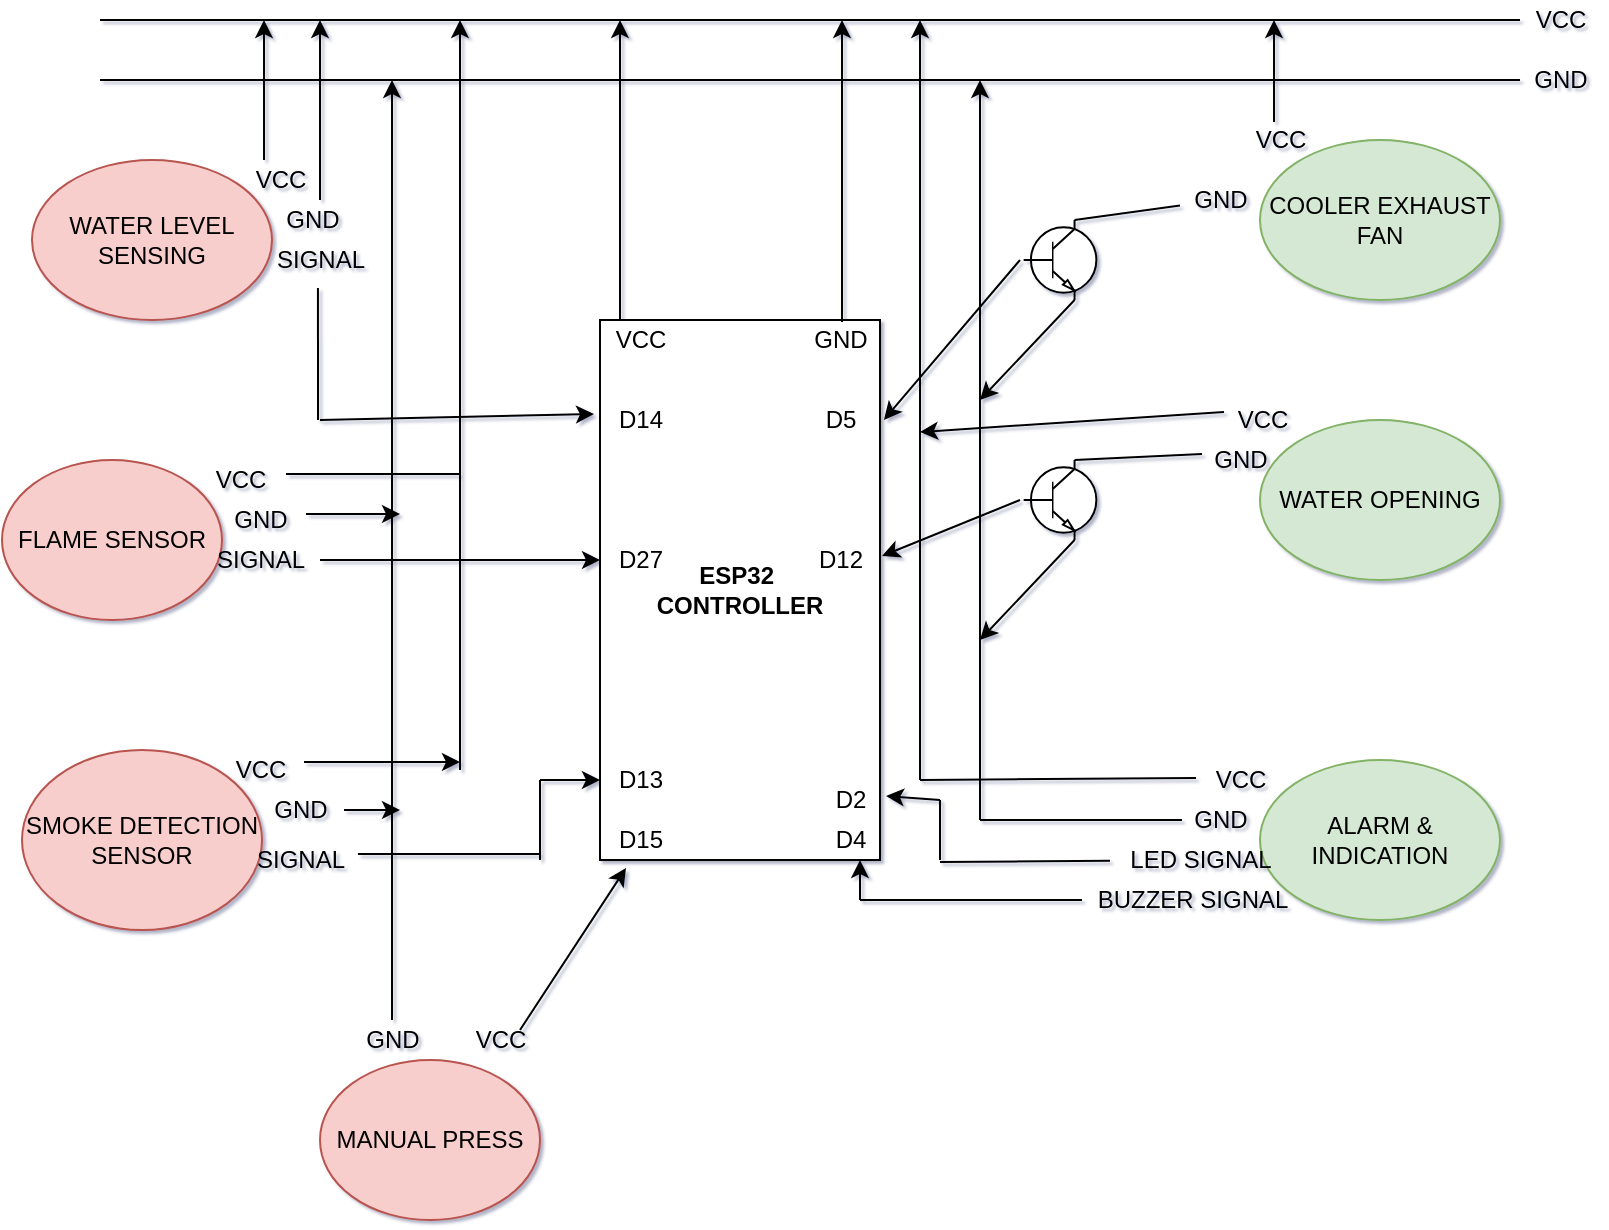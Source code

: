 <mxfile version="13.6.2" type="device"><diagram id="y9RbU2tqQ9xy4KApZPrT" name="Page-1"><mxGraphModel dx="1108" dy="510" grid="1" gridSize="10" guides="1" tooltips="1" connect="1" arrows="1" fold="1" page="1" pageScale="1" pageWidth="1654" pageHeight="2336" background="none" math="0" shadow="1"><root><mxCell id="0"/><mxCell id="1" parent="0"/><mxCell id="jWsToZQpG1opgOcmymkE-47" value="WATER LEVEL SENSING" style="ellipse;whiteSpace=wrap;html=1;fillColor=#f8cecc;strokeColor=#b85450;" parent="1" vertex="1"><mxGeometry x="66" y="80" width="120" height="80" as="geometry"/></mxCell><mxCell id="jWsToZQpG1opgOcmymkE-49" value="FLAME SENSOR" style="ellipse;whiteSpace=wrap;html=1;fillColor=#f8cecc;strokeColor=#b85450;" parent="1" vertex="1"><mxGeometry x="51" y="230" width="110" height="80" as="geometry"/></mxCell><mxCell id="jWsToZQpG1opgOcmymkE-53" value="SMOKE DETECTION SENSOR" style="ellipse;whiteSpace=wrap;html=1;fillColor=#f8cecc;strokeColor=#b85450;" parent="1" vertex="1"><mxGeometry x="61" y="375" width="120" height="90" as="geometry"/></mxCell><mxCell id="jWsToZQpG1opgOcmymkE-55" value="MANUAL PRESS" style="ellipse;whiteSpace=wrap;html=1;fillColor=#f8cecc;strokeColor=#b85450;" parent="1" vertex="1"><mxGeometry x="210" y="530" width="110" height="80" as="geometry"/></mxCell><mxCell id="jWsToZQpG1opgOcmymkE-61" value="COOLER EXHAUST FAN" style="ellipse;whiteSpace=wrap;html=1;fillColor=#d5e8d4;strokeColor=#82b366;" parent="1" vertex="1"><mxGeometry x="680" y="70" width="120" height="80" as="geometry"/></mxCell><mxCell id="jWsToZQpG1opgOcmymkE-63" value="WATER OPENING" style="ellipse;whiteSpace=wrap;html=1;fillColor=#d5e8d4;strokeColor=#82b366;" parent="1" vertex="1"><mxGeometry x="680" y="210" width="120" height="80" as="geometry"/></mxCell><mxCell id="jWsToZQpG1opgOcmymkE-64" value="ALARM &amp;amp; INDICATION" style="ellipse;whiteSpace=wrap;html=1;fillColor=#d5e8d4;strokeColor=#82b366;" parent="1" vertex="1"><mxGeometry x="680" y="380" width="120" height="80" as="geometry"/></mxCell><mxCell id="SgYtdHvzWk1J1E_HxoIC-2" value="&lt;b&gt;ESP32&amp;nbsp;&lt;br&gt;CONTROLLER&lt;/b&gt;" style="rounded=0;whiteSpace=wrap;html=1;" vertex="1" parent="1"><mxGeometry x="350" y="160" width="140" height="270" as="geometry"/></mxCell><mxCell id="SgYtdHvzWk1J1E_HxoIC-3" value="VCC" style="text;html=1;align=center;verticalAlign=middle;resizable=0;points=[];autosize=1;" vertex="1" parent="1"><mxGeometry x="350" y="160" width="40" height="20" as="geometry"/></mxCell><mxCell id="SgYtdHvzWk1J1E_HxoIC-4" value="GND" style="text;html=1;align=center;verticalAlign=middle;resizable=0;points=[];autosize=1;" vertex="1" parent="1"><mxGeometry x="450" y="160" width="40" height="20" as="geometry"/></mxCell><mxCell id="SgYtdHvzWk1J1E_HxoIC-9" value="D27" style="text;html=1;align=center;verticalAlign=middle;resizable=0;points=[];autosize=1;" vertex="1" parent="1"><mxGeometry x="350" y="270" width="40" height="20" as="geometry"/></mxCell><mxCell id="SgYtdHvzWk1J1E_HxoIC-10" value="D13" style="text;html=1;align=center;verticalAlign=middle;resizable=0;points=[];autosize=1;" vertex="1" parent="1"><mxGeometry x="350" y="380" width="40" height="20" as="geometry"/></mxCell><mxCell id="SgYtdHvzWk1J1E_HxoIC-11" value="D15" style="text;html=1;align=center;verticalAlign=middle;resizable=0;points=[];autosize=1;" vertex="1" parent="1"><mxGeometry x="350" y="410" width="40" height="20" as="geometry"/></mxCell><mxCell id="SgYtdHvzWk1J1E_HxoIC-12" value="D14" style="text;html=1;align=center;verticalAlign=middle;resizable=0;points=[];autosize=1;" vertex="1" parent="1"><mxGeometry x="350" y="200" width="40" height="20" as="geometry"/></mxCell><mxCell id="SgYtdHvzWk1J1E_HxoIC-13" value="D4" style="text;html=1;align=center;verticalAlign=middle;resizable=0;points=[];autosize=1;" vertex="1" parent="1"><mxGeometry x="460" y="410" width="30" height="20" as="geometry"/></mxCell><mxCell id="SgYtdHvzWk1J1E_HxoIC-14" value="D2" style="text;html=1;align=center;verticalAlign=middle;resizable=0;points=[];autosize=1;" vertex="1" parent="1"><mxGeometry x="460" y="390" width="30" height="20" as="geometry"/></mxCell><mxCell id="SgYtdHvzWk1J1E_HxoIC-15" value="D5" style="text;html=1;align=center;verticalAlign=middle;resizable=0;points=[];autosize=1;" vertex="1" parent="1"><mxGeometry x="455" y="200" width="30" height="20" as="geometry"/></mxCell><mxCell id="SgYtdHvzWk1J1E_HxoIC-16" value="D12" style="text;html=1;align=center;verticalAlign=middle;resizable=0;points=[];autosize=1;" vertex="1" parent="1"><mxGeometry x="450" y="270" width="40" height="20" as="geometry"/></mxCell><mxCell id="SgYtdHvzWk1J1E_HxoIC-17" value="VCC" style="text;html=1;align=center;verticalAlign=middle;resizable=0;points=[];autosize=1;" vertex="1" parent="1"><mxGeometry x="650" y="380" width="40" height="20" as="geometry"/></mxCell><mxCell id="SgYtdHvzWk1J1E_HxoIC-18" value="GND" style="text;html=1;align=center;verticalAlign=middle;resizable=0;points=[];autosize=1;" vertex="1" parent="1"><mxGeometry x="640" y="400" width="40" height="20" as="geometry"/></mxCell><mxCell id="SgYtdHvzWk1J1E_HxoIC-19" value="VCC" style="text;html=1;align=center;verticalAlign=middle;resizable=0;points=[];autosize=1;" vertex="1" parent="1"><mxGeometry x="150" y="230" width="40" height="20" as="geometry"/></mxCell><mxCell id="SgYtdHvzWk1J1E_HxoIC-20" value="GND" style="text;html=1;align=center;verticalAlign=middle;resizable=0;points=[];autosize=1;" vertex="1" parent="1"><mxGeometry x="160" y="250" width="40" height="20" as="geometry"/></mxCell><mxCell id="SgYtdHvzWk1J1E_HxoIC-21" value="VCC" style="text;html=1;align=center;verticalAlign=middle;resizable=0;points=[];autosize=1;" vertex="1" parent="1"><mxGeometry x="160" y="375" width="40" height="20" as="geometry"/></mxCell><mxCell id="SgYtdHvzWk1J1E_HxoIC-22" value="GND" style="text;html=1;align=center;verticalAlign=middle;resizable=0;points=[];autosize=1;" vertex="1" parent="1"><mxGeometry x="180" y="395" width="40" height="20" as="geometry"/></mxCell><mxCell id="SgYtdHvzWk1J1E_HxoIC-23" value="VCC" style="text;html=1;align=center;verticalAlign=middle;resizable=0;points=[];autosize=1;" vertex="1" parent="1"><mxGeometry x="170" y="80" width="40" height="20" as="geometry"/></mxCell><mxCell id="SgYtdHvzWk1J1E_HxoIC-24" value="GND" style="text;html=1;align=center;verticalAlign=middle;resizable=0;points=[];autosize=1;" vertex="1" parent="1"><mxGeometry x="186" y="100" width="40" height="20" as="geometry"/></mxCell><mxCell id="SgYtdHvzWk1J1E_HxoIC-44" value="SIGNAL" style="text;html=1;align=center;verticalAlign=middle;resizable=0;points=[];autosize=1;" vertex="1" parent="1"><mxGeometry x="180" y="120" width="60" height="20" as="geometry"/></mxCell><mxCell id="SgYtdHvzWk1J1E_HxoIC-45" value="SIGNAL" style="text;html=1;align=center;verticalAlign=middle;resizable=0;points=[];autosize=1;" vertex="1" parent="1"><mxGeometry x="150" y="270" width="60" height="20" as="geometry"/></mxCell><mxCell id="SgYtdHvzWk1J1E_HxoIC-46" value="SIGNAL" style="text;html=1;align=center;verticalAlign=middle;resizable=0;points=[];autosize=1;" vertex="1" parent="1"><mxGeometry x="170" y="420" width="60" height="20" as="geometry"/></mxCell><mxCell id="SgYtdHvzWk1J1E_HxoIC-47" value="" style="verticalLabelPosition=bottom;shadow=0;dashed=0;align=center;html=1;verticalAlign=top;shape=mxgraph.electrical.transistors.npn_transistor_1;startSize=0;" vertex="1" parent="1"><mxGeometry x="560" y="110" width="40" height="40" as="geometry"/></mxCell><mxCell id="SgYtdHvzWk1J1E_HxoIC-48" value="" style="verticalLabelPosition=bottom;shadow=0;dashed=0;align=center;html=1;verticalAlign=top;shape=mxgraph.electrical.transistors.npn_transistor_1;startSize=0;" vertex="1" parent="1"><mxGeometry x="560" y="230" width="40" height="40" as="geometry"/></mxCell><mxCell id="SgYtdHvzWk1J1E_HxoIC-49" value="LED SIGNAL" style="text;html=1;align=center;verticalAlign=middle;resizable=0;points=[];autosize=1;" vertex="1" parent="1"><mxGeometry x="605" y="420" width="90" height="20" as="geometry"/></mxCell><mxCell id="SgYtdHvzWk1J1E_HxoIC-53" value="VCC" style="text;html=1;align=center;verticalAlign=middle;resizable=0;points=[];autosize=1;" vertex="1" parent="1"><mxGeometry x="661" y="200" width="40" height="20" as="geometry"/></mxCell><mxCell id="SgYtdHvzWk1J1E_HxoIC-54" value="GND" style="text;html=1;align=center;verticalAlign=middle;resizable=0;points=[];autosize=1;" vertex="1" parent="1"><mxGeometry x="650" y="220" width="40" height="20" as="geometry"/></mxCell><mxCell id="SgYtdHvzWk1J1E_HxoIC-55" value="BUZZER SIGNAL" style="text;html=1;align=center;verticalAlign=middle;resizable=0;points=[];autosize=1;" vertex="1" parent="1"><mxGeometry x="591" y="440" width="110" height="20" as="geometry"/></mxCell><mxCell id="SgYtdHvzWk1J1E_HxoIC-56" value="VCC" style="text;html=1;align=center;verticalAlign=middle;resizable=0;points=[];autosize=1;" vertex="1" parent="1"><mxGeometry x="280" y="510" width="40" height="20" as="geometry"/></mxCell><mxCell id="SgYtdHvzWk1J1E_HxoIC-57" value="GND" style="text;html=1;align=center;verticalAlign=middle;resizable=0;points=[];autosize=1;" vertex="1" parent="1"><mxGeometry x="226" y="510" width="40" height="20" as="geometry"/></mxCell><mxCell id="SgYtdHvzWk1J1E_HxoIC-59" value="" style="endArrow=classic;html=1;entryX=0.325;entryY=1.2;entryDx=0;entryDy=0;entryPerimeter=0;" edge="1" parent="1" target="SgYtdHvzWk1J1E_HxoIC-11"><mxGeometry width="50" height="50" relative="1" as="geometry"><mxPoint x="310" y="515" as="sourcePoint"/><mxPoint x="360" y="465" as="targetPoint"/></mxGeometry></mxCell><mxCell id="SgYtdHvzWk1J1E_HxoIC-63" value="" style="endArrow=none;html=1;" edge="1" parent="1"><mxGeometry width="50" height="50" relative="1" as="geometry"><mxPoint x="100" y="10" as="sourcePoint"/><mxPoint x="810" y="10" as="targetPoint"/></mxGeometry></mxCell><mxCell id="SgYtdHvzWk1J1E_HxoIC-64" value="VCC" style="text;html=1;align=center;verticalAlign=middle;resizable=0;points=[];autosize=1;" vertex="1" parent="1"><mxGeometry x="810" width="40" height="20" as="geometry"/></mxCell><mxCell id="SgYtdHvzWk1J1E_HxoIC-65" value="" style="endArrow=none;html=1;" edge="1" parent="1"><mxGeometry width="50" height="50" relative="1" as="geometry"><mxPoint x="100" y="40" as="sourcePoint"/><mxPoint x="810" y="40" as="targetPoint"/></mxGeometry></mxCell><mxCell id="SgYtdHvzWk1J1E_HxoIC-66" value="GND" style="text;html=1;align=center;verticalAlign=middle;resizable=0;points=[];autosize=1;" vertex="1" parent="1"><mxGeometry x="810" y="30" width="40" height="20" as="geometry"/></mxCell><mxCell id="SgYtdHvzWk1J1E_HxoIC-68" value="" style="endArrow=classic;html=1;exitX=0.25;exitY=0;exitDx=0;exitDy=0;exitPerimeter=0;" edge="1" parent="1" source="SgYtdHvzWk1J1E_HxoIC-3"><mxGeometry width="50" height="50" relative="1" as="geometry"><mxPoint x="350" y="140" as="sourcePoint"/><mxPoint x="360" y="10" as="targetPoint"/></mxGeometry></mxCell><mxCell id="SgYtdHvzWk1J1E_HxoIC-69" value="" style="endArrow=classic;html=1;exitX=0.525;exitY=0.05;exitDx=0;exitDy=0;exitPerimeter=0;" edge="1" parent="1" source="SgYtdHvzWk1J1E_HxoIC-4"><mxGeometry width="50" height="50" relative="1" as="geometry"><mxPoint x="370" y="130" as="sourcePoint"/><mxPoint x="471" y="10" as="targetPoint"/></mxGeometry></mxCell><mxCell id="SgYtdHvzWk1J1E_HxoIC-70" value="" style="endArrow=classic;html=1;exitX=0.3;exitY=0;exitDx=0;exitDy=0;exitPerimeter=0;" edge="1" parent="1" source="SgYtdHvzWk1J1E_HxoIC-23"><mxGeometry width="50" height="50" relative="1" as="geometry"><mxPoint x="170" y="80" as="sourcePoint"/><mxPoint x="182" y="10" as="targetPoint"/></mxGeometry></mxCell><mxCell id="SgYtdHvzWk1J1E_HxoIC-71" value="" style="endArrow=classic;html=1;" edge="1" parent="1"><mxGeometry width="50" height="50" relative="1" as="geometry"><mxPoint x="210" y="100" as="sourcePoint"/><mxPoint x="210" y="10" as="targetPoint"/></mxGeometry></mxCell><mxCell id="SgYtdHvzWk1J1E_HxoIC-72" value="" style="endArrow=classic;html=1;exitX=0.5;exitY=0;exitDx=0;exitDy=0;exitPerimeter=0;" edge="1" parent="1" source="SgYtdHvzWk1J1E_HxoIC-57"><mxGeometry width="50" height="50" relative="1" as="geometry"><mxPoint x="250" y="390" as="sourcePoint"/><mxPoint x="246" y="40" as="targetPoint"/></mxGeometry></mxCell><mxCell id="SgYtdHvzWk1J1E_HxoIC-73" value="" style="endArrow=classic;html=1;exitX=1.075;exitY=0.35;exitDx=0;exitDy=0;exitPerimeter=0;" edge="1" parent="1" source="SgYtdHvzWk1J1E_HxoIC-20"><mxGeometry width="50" height="50" relative="1" as="geometry"><mxPoint x="210" y="260" as="sourcePoint"/><mxPoint x="250" y="257" as="targetPoint"/></mxGeometry></mxCell><mxCell id="SgYtdHvzWk1J1E_HxoIC-74" value="" style="endArrow=classic;html=1;exitX=1.05;exitY=0.5;exitDx=0;exitDy=0;exitPerimeter=0;" edge="1" parent="1" source="SgYtdHvzWk1J1E_HxoIC-22"><mxGeometry width="50" height="50" relative="1" as="geometry"><mxPoint x="200" y="360" as="sourcePoint"/><mxPoint x="250" y="405" as="targetPoint"/></mxGeometry></mxCell><mxCell id="SgYtdHvzWk1J1E_HxoIC-75" value="" style="endArrow=classic;html=1;" edge="1" parent="1"><mxGeometry width="50" height="50" relative="1" as="geometry"><mxPoint x="280" y="240" as="sourcePoint"/><mxPoint x="280" y="10" as="targetPoint"/></mxGeometry></mxCell><mxCell id="SgYtdHvzWk1J1E_HxoIC-76" value="" style="endArrow=none;html=1;exitX=1.075;exitY=0.35;exitDx=0;exitDy=0;exitPerimeter=0;" edge="1" parent="1" source="SgYtdHvzWk1J1E_HxoIC-19"><mxGeometry width="50" height="50" relative="1" as="geometry"><mxPoint x="200" y="240" as="sourcePoint"/><mxPoint x="280" y="237" as="targetPoint"/></mxGeometry></mxCell><mxCell id="SgYtdHvzWk1J1E_HxoIC-77" value="" style="endArrow=none;html=1;" edge="1" parent="1"><mxGeometry width="50" height="50" relative="1" as="geometry"><mxPoint x="280" y="385" as="sourcePoint"/><mxPoint x="280" y="240" as="targetPoint"/></mxGeometry></mxCell><mxCell id="SgYtdHvzWk1J1E_HxoIC-78" value="" style="endArrow=classic;html=1;exitX=1.05;exitY=0.3;exitDx=0;exitDy=0;exitPerimeter=0;" edge="1" parent="1" source="SgYtdHvzWk1J1E_HxoIC-21"><mxGeometry width="50" height="50" relative="1" as="geometry"><mxPoint x="220" y="380" as="sourcePoint"/><mxPoint x="280" y="381" as="targetPoint"/></mxGeometry></mxCell><mxCell id="SgYtdHvzWk1J1E_HxoIC-79" value="" style="endArrow=none;html=1;exitX=0.983;exitY=0.35;exitDx=0;exitDy=0;exitPerimeter=0;" edge="1" parent="1" source="SgYtdHvzWk1J1E_HxoIC-46"><mxGeometry width="50" height="50" relative="1" as="geometry"><mxPoint x="260" y="450" as="sourcePoint"/><mxPoint x="320" y="427" as="targetPoint"/></mxGeometry></mxCell><mxCell id="SgYtdHvzWk1J1E_HxoIC-80" value="" style="endArrow=none;html=1;" edge="1" parent="1"><mxGeometry width="50" height="50" relative="1" as="geometry"><mxPoint x="320" y="430" as="sourcePoint"/><mxPoint x="320" y="390" as="targetPoint"/></mxGeometry></mxCell><mxCell id="SgYtdHvzWk1J1E_HxoIC-81" value="" style="endArrow=classic;html=1;" edge="1" parent="1" target="SgYtdHvzWk1J1E_HxoIC-10"><mxGeometry width="50" height="50" relative="1" as="geometry"><mxPoint x="320" y="390" as="sourcePoint"/><mxPoint x="360" y="330" as="targetPoint"/></mxGeometry></mxCell><mxCell id="SgYtdHvzWk1J1E_HxoIC-82" value="" style="endArrow=classic;html=1;exitX=1;exitY=0.5;exitDx=0;exitDy=0;exitPerimeter=0;" edge="1" parent="1" source="SgYtdHvzWk1J1E_HxoIC-45" target="SgYtdHvzWk1J1E_HxoIC-9"><mxGeometry width="50" height="50" relative="1" as="geometry"><mxPoint x="300" y="290" as="sourcePoint"/><mxPoint x="350" y="240" as="targetPoint"/></mxGeometry></mxCell><mxCell id="SgYtdHvzWk1J1E_HxoIC-83" value="" style="endArrow=none;html=1;entryX=0.483;entryY=1.2;entryDx=0;entryDy=0;entryPerimeter=0;" edge="1" parent="1" target="SgYtdHvzWk1J1E_HxoIC-44"><mxGeometry width="50" height="50" relative="1" as="geometry"><mxPoint x="209" y="210" as="sourcePoint"/><mxPoint x="240" y="140" as="targetPoint"/></mxGeometry></mxCell><mxCell id="SgYtdHvzWk1J1E_HxoIC-84" value="" style="endArrow=classic;html=1;" edge="1" parent="1"><mxGeometry width="50" height="50" relative="1" as="geometry"><mxPoint x="210" y="210" as="sourcePoint"/><mxPoint x="347" y="207" as="targetPoint"/></mxGeometry></mxCell><mxCell id="SgYtdHvzWk1J1E_HxoIC-85" value="" style="endArrow=classic;html=1;" edge="1" parent="1"><mxGeometry width="50" height="50" relative="1" as="geometry"><mxPoint x="540" y="410" as="sourcePoint"/><mxPoint x="540" y="40" as="targetPoint"/></mxGeometry></mxCell><mxCell id="SgYtdHvzWk1J1E_HxoIC-86" value="" style="endArrow=classic;html=1;" edge="1" parent="1"><mxGeometry width="50" height="50" relative="1" as="geometry"><mxPoint x="510" y="390" as="sourcePoint"/><mxPoint x="510" y="10" as="targetPoint"/></mxGeometry></mxCell><mxCell id="SgYtdHvzWk1J1E_HxoIC-88" value="" style="endArrow=classic;html=1;" edge="1" parent="1"><mxGeometry width="50" height="50" relative="1" as="geometry"><mxPoint x="480" y="450" as="sourcePoint"/><mxPoint x="480" y="430" as="targetPoint"/></mxGeometry></mxCell><mxCell id="SgYtdHvzWk1J1E_HxoIC-91" value="" style="endArrow=none;html=1;" edge="1" parent="1" target="SgYtdHvzWk1J1E_HxoIC-55"><mxGeometry width="50" height="50" relative="1" as="geometry"><mxPoint x="480" y="450" as="sourcePoint"/><mxPoint x="550" y="420" as="targetPoint"/></mxGeometry></mxCell><mxCell id="SgYtdHvzWk1J1E_HxoIC-92" value="" style="endArrow=none;html=1;entryX=-0.05;entryY=0.45;entryDx=0;entryDy=0;entryPerimeter=0;" edge="1" parent="1" target="SgYtdHvzWk1J1E_HxoIC-17"><mxGeometry width="50" height="50" relative="1" as="geometry"><mxPoint x="510" y="390" as="sourcePoint"/><mxPoint x="620" y="350" as="targetPoint"/></mxGeometry></mxCell><mxCell id="SgYtdHvzWk1J1E_HxoIC-93" value="" style="endArrow=none;html=1;entryX=0.025;entryY=0.5;entryDx=0;entryDy=0;entryPerimeter=0;" edge="1" parent="1" target="SgYtdHvzWk1J1E_HxoIC-18"><mxGeometry width="50" height="50" relative="1" as="geometry"><mxPoint x="540" y="410" as="sourcePoint"/><mxPoint x="610" y="400" as="targetPoint"/></mxGeometry></mxCell><mxCell id="SgYtdHvzWk1J1E_HxoIC-96" value="" style="endArrow=none;html=1;" edge="1" parent="1"><mxGeometry width="50" height="50" relative="1" as="geometry"><mxPoint x="520" y="400" as="sourcePoint"/><mxPoint x="520" y="430" as="targetPoint"/></mxGeometry></mxCell><mxCell id="SgYtdHvzWk1J1E_HxoIC-97" value="" style="endArrow=none;html=1;" edge="1" parent="1" target="SgYtdHvzWk1J1E_HxoIC-49"><mxGeometry width="50" height="50" relative="1" as="geometry"><mxPoint x="520" y="431" as="sourcePoint"/><mxPoint x="530" y="410" as="targetPoint"/></mxGeometry></mxCell><mxCell id="SgYtdHvzWk1J1E_HxoIC-98" value="" style="endArrow=classic;html=1;" edge="1" parent="1"><mxGeometry width="50" height="50" relative="1" as="geometry"><mxPoint x="520" y="400" as="sourcePoint"/><mxPoint x="493" y="398" as="targetPoint"/></mxGeometry></mxCell><mxCell id="SgYtdHvzWk1J1E_HxoIC-99" value="" style="endArrow=classic;html=1;exitX=0.7;exitY=1;exitDx=0;exitDy=0;exitPerimeter=0;" edge="1" parent="1" source="SgYtdHvzWk1J1E_HxoIC-47"><mxGeometry width="50" height="50" relative="1" as="geometry"><mxPoint x="580" y="200" as="sourcePoint"/><mxPoint x="540" y="200" as="targetPoint"/></mxGeometry></mxCell><mxCell id="SgYtdHvzWk1J1E_HxoIC-100" value="" style="endArrow=classic;html=1;exitX=0.7;exitY=1;exitDx=0;exitDy=0;exitPerimeter=0;" edge="1" parent="1" source="SgYtdHvzWk1J1E_HxoIC-48"><mxGeometry width="50" height="50" relative="1" as="geometry"><mxPoint x="580" y="320" as="sourcePoint"/><mxPoint x="540" y="320" as="targetPoint"/></mxGeometry></mxCell><mxCell id="SgYtdHvzWk1J1E_HxoIC-101" value="VCC" style="text;html=1;align=center;verticalAlign=middle;resizable=0;points=[];autosize=1;" vertex="1" parent="1"><mxGeometry x="670" y="60" width="40" height="20" as="geometry"/></mxCell><mxCell id="SgYtdHvzWk1J1E_HxoIC-102" value="GND" style="text;html=1;align=center;verticalAlign=middle;resizable=0;points=[];autosize=1;" vertex="1" parent="1"><mxGeometry x="640" y="90" width="40" height="20" as="geometry"/></mxCell><mxCell id="SgYtdHvzWk1J1E_HxoIC-103" value="" style="endArrow=classic;html=1;exitX=0.025;exitY=0.3;exitDx=0;exitDy=0;exitPerimeter=0;" edge="1" parent="1" source="SgYtdHvzWk1J1E_HxoIC-53"><mxGeometry width="50" height="50" relative="1" as="geometry"><mxPoint x="620" y="200" as="sourcePoint"/><mxPoint x="510" y="216" as="targetPoint"/></mxGeometry></mxCell><mxCell id="SgYtdHvzWk1J1E_HxoIC-104" value="" style="endArrow=none;html=1;exitX=0.7;exitY=0;exitDx=0;exitDy=0;exitPerimeter=0;" edge="1" parent="1" source="SgYtdHvzWk1J1E_HxoIC-47" target="SgYtdHvzWk1J1E_HxoIC-102"><mxGeometry width="50" height="50" relative="1" as="geometry"><mxPoint x="590" y="120" as="sourcePoint"/><mxPoint x="640" y="70" as="targetPoint"/></mxGeometry></mxCell><mxCell id="SgYtdHvzWk1J1E_HxoIC-106" value="" style="endArrow=classic;html=1;exitX=0.425;exitY=0.05;exitDx=0;exitDy=0;exitPerimeter=0;" edge="1" parent="1" source="SgYtdHvzWk1J1E_HxoIC-101"><mxGeometry width="50" height="50" relative="1" as="geometry"><mxPoint x="650" y="80" as="sourcePoint"/><mxPoint x="687" y="10" as="targetPoint"/></mxGeometry></mxCell><mxCell id="SgYtdHvzWk1J1E_HxoIC-107" value="" style="endArrow=none;html=1;entryX=0.025;entryY=0.35;entryDx=0;entryDy=0;entryPerimeter=0;exitX=0.7;exitY=0;exitDx=0;exitDy=0;exitPerimeter=0;" edge="1" parent="1" source="SgYtdHvzWk1J1E_HxoIC-48" target="SgYtdHvzWk1J1E_HxoIC-54"><mxGeometry width="50" height="50" relative="1" as="geometry"><mxPoint x="600" y="260" as="sourcePoint"/><mxPoint x="650" y="210" as="targetPoint"/></mxGeometry></mxCell><mxCell id="SgYtdHvzWk1J1E_HxoIC-108" value="" style="endArrow=classic;html=1;entryX=1.014;entryY=0.185;entryDx=0;entryDy=0;entryPerimeter=0;" edge="1" parent="1" target="SgYtdHvzWk1J1E_HxoIC-2"><mxGeometry width="50" height="50" relative="1" as="geometry"><mxPoint x="560" y="130" as="sourcePoint"/><mxPoint x="610" y="80" as="targetPoint"/></mxGeometry></mxCell><mxCell id="SgYtdHvzWk1J1E_HxoIC-109" value="" style="endArrow=classic;html=1;entryX=1.025;entryY=0.4;entryDx=0;entryDy=0;entryPerimeter=0;" edge="1" parent="1" target="SgYtdHvzWk1J1E_HxoIC-16"><mxGeometry width="50" height="50" relative="1" as="geometry"><mxPoint x="560" y="250" as="sourcePoint"/><mxPoint x="580" y="230" as="targetPoint"/></mxGeometry></mxCell></root></mxGraphModel></diagram></mxfile>